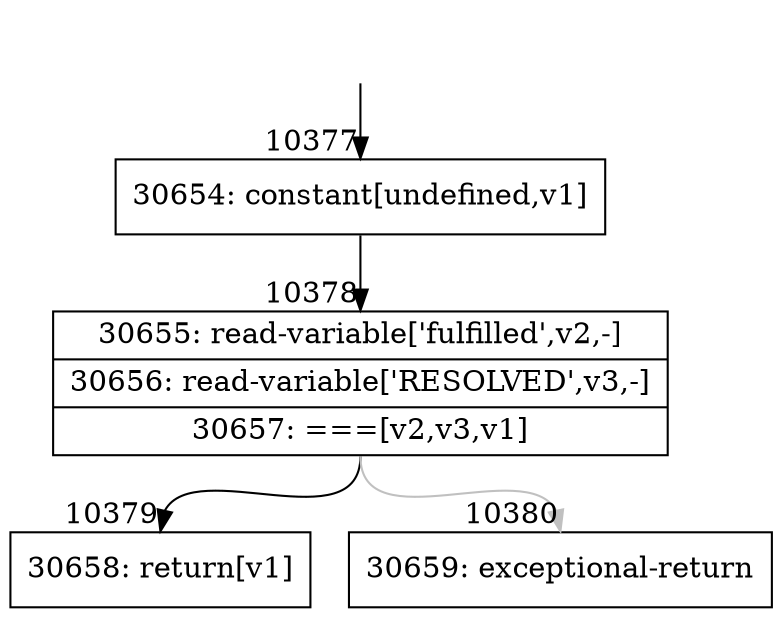digraph {
rankdir="TD"
BB_entry751[shape=none,label=""];
BB_entry751 -> BB10377 [tailport=s, headport=n, headlabel="    10377"]
BB10377 [shape=record label="{30654: constant[undefined,v1]}" ] 
BB10377 -> BB10378 [tailport=s, headport=n, headlabel="      10378"]
BB10378 [shape=record label="{30655: read-variable['fulfilled',v2,-]|30656: read-variable['RESOLVED',v3,-]|30657: ===[v2,v3,v1]}" ] 
BB10378 -> BB10379 [tailport=s, headport=n, headlabel="      10379"]
BB10378 -> BB10380 [tailport=s, headport=n, color=gray, headlabel="      10380"]
BB10379 [shape=record label="{30658: return[v1]}" ] 
BB10380 [shape=record label="{30659: exceptional-return}" ] 
//#$~ 14587
}

